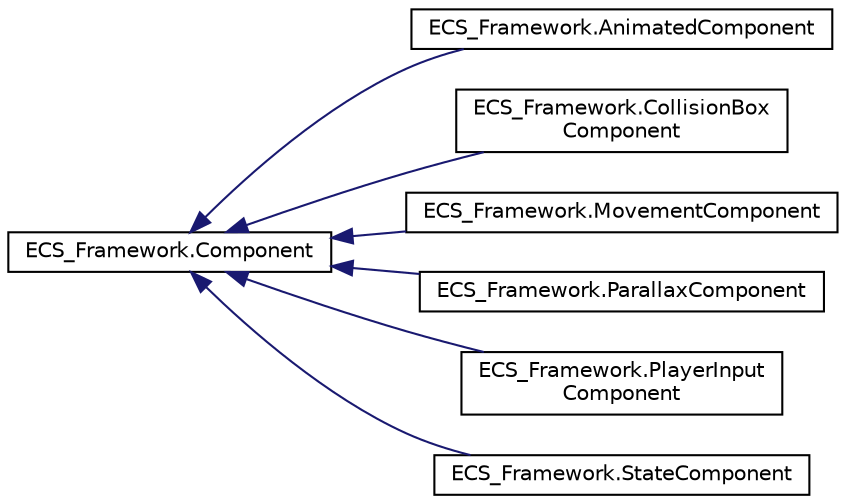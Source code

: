 digraph "Graphical Class Hierarchy"
{
 // LATEX_PDF_SIZE
  edge [fontname="Helvetica",fontsize="10",labelfontname="Helvetica",labelfontsize="10"];
  node [fontname="Helvetica",fontsize="10",shape=record];
  rankdir="LR";
  Node0 [label="ECS_Framework.Component",height=0.2,width=0.4,color="black", fillcolor="white", style="filled",URL="$classECS__Framework_1_1Component.html",tooltip="The base class for all components."];
  Node0 -> Node1 [dir="back",color="midnightblue",fontsize="10",style="solid",fontname="Helvetica"];
  Node1 [label="ECS_Framework.AnimatedComponent",height=0.2,width=0.4,color="black", fillcolor="white", style="filled",URL="$classECS__Framework_1_1AnimatedComponent.html",tooltip="Component responsible for managing entity animations."];
  Node0 -> Node2 [dir="back",color="midnightblue",fontsize="10",style="solid",fontname="Helvetica"];
  Node2 [label="ECS_Framework.CollisionBox\lComponent",height=0.2,width=0.4,color="black", fillcolor="white", style="filled",URL="$classECS__Framework_1_1CollisionBoxComponent.html",tooltip="Component that contains data and methods related to collision box of an entity in the game."];
  Node0 -> Node3 [dir="back",color="midnightblue",fontsize="10",style="solid",fontname="Helvetica"];
  Node3 [label="ECS_Framework.MovementComponent",height=0.2,width=0.4,color="black", fillcolor="white", style="filled",URL="$classECS__Framework_1_1MovementComponent.html",tooltip="Component that contains data related to the motion of an entity in the game."];
  Node0 -> Node4 [dir="back",color="midnightblue",fontsize="10",style="solid",fontname="Helvetica"];
  Node4 [label="ECS_Framework.ParallaxComponent",height=0.2,width=0.4,color="black", fillcolor="white", style="filled",URL="$classECS__Framework_1_1ParallaxComponent.html",tooltip="Component that contains data and methods neccessary for a parallax effect for a 2D sprite."];
  Node0 -> Node5 [dir="back",color="midnightblue",fontsize="10",style="solid",fontname="Helvetica"];
  Node5 [label="ECS_Framework.PlayerInput\lComponent",height=0.2,width=0.4,color="black", fillcolor="white", style="filled",URL="$classECS__Framework_1_1PlayerInputComponent.html",tooltip="Component representing the input state of the player entity."];
  Node0 -> Node6 [dir="back",color="midnightblue",fontsize="10",style="solid",fontname="Helvetica"];
  Node6 [label="ECS_Framework.StateComponent",height=0.2,width=0.4,color="black", fillcolor="white", style="filled",URL="$classECS__Framework_1_1StateComponent.html",tooltip="Component that stores the current state and super state of an object, as well as its state ID,..."];
}
